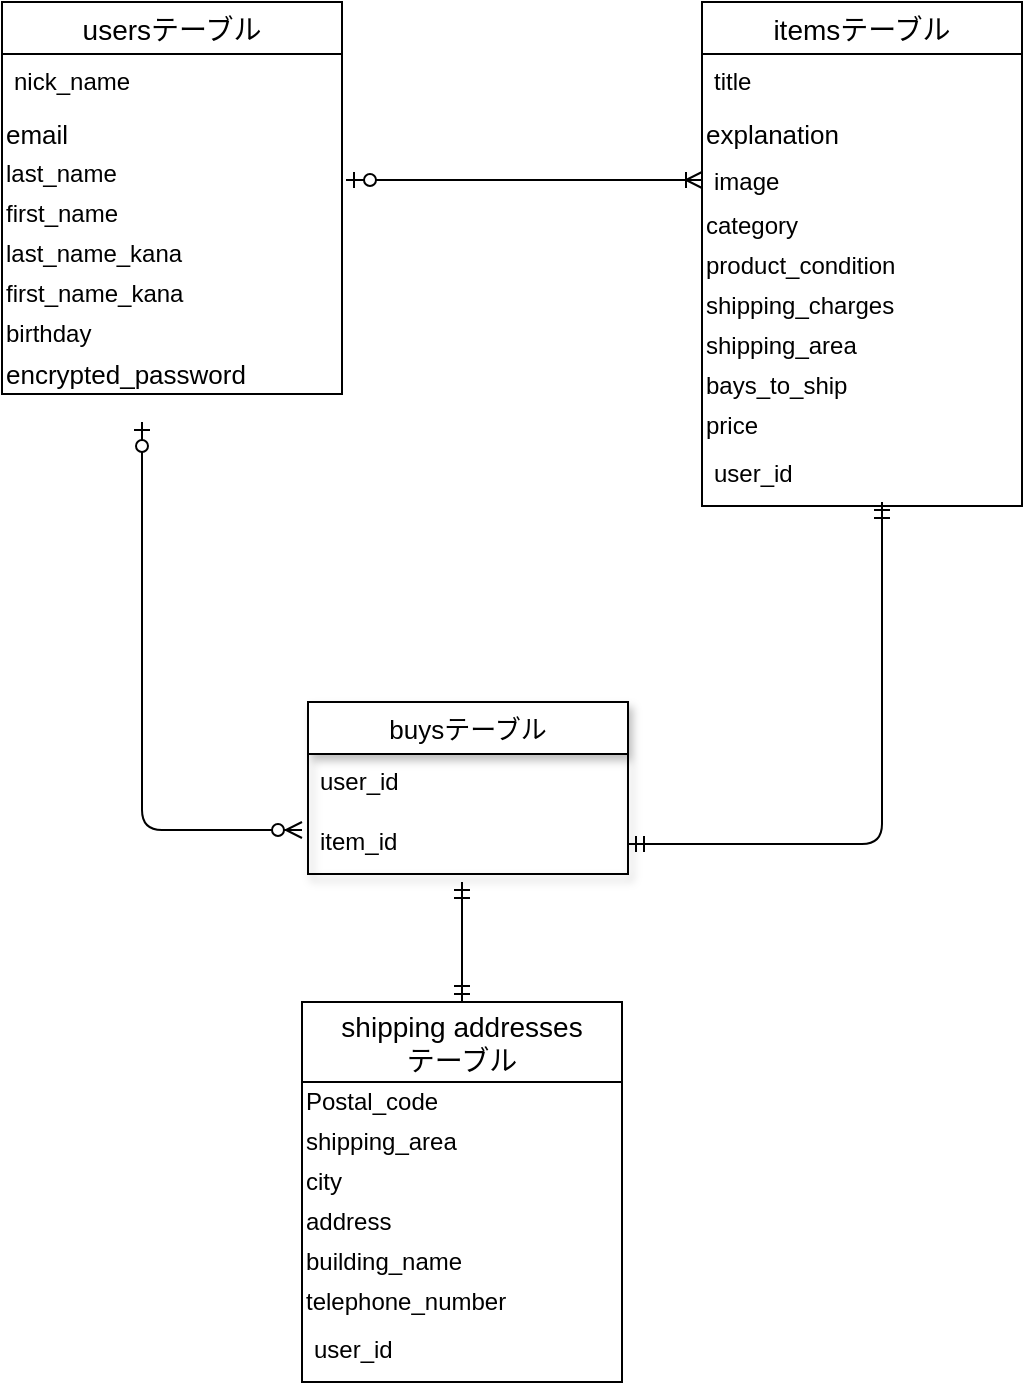 <mxfile>
    <diagram id="5qWqeJvtZZPSqi8WmTs-" name="ページ1">
        <mxGraphModel dx="367" dy="612" grid="1" gridSize="10" guides="1" tooltips="1" connect="1" arrows="0" fold="1" page="1" pageScale="1" pageWidth="827" pageHeight="1169" math="0" shadow="0">
            <root>
                <mxCell id="0"/>
                <mxCell id="1" parent="0"/>
                <mxCell id="ThE__ob--JtckKlZt0gD-1" value="usersテーブル" style="swimlane;fontStyle=0;childLayout=stackLayout;horizontal=1;startSize=26;horizontalStack=0;resizeParent=1;resizeParentMax=0;resizeLast=0;collapsible=1;marginBottom=0;align=center;fontSize=14;" parent="1" vertex="1">
                    <mxGeometry x="100" y="170" width="170" height="196" as="geometry"/>
                </mxCell>
                <mxCell id="ThE__ob--JtckKlZt0gD-4" value="nick_name" style="text;strokeColor=none;fillColor=none;spacingLeft=4;spacingRight=4;overflow=hidden;rotatable=0;points=[[0,0.5],[1,0.5]];portConstraint=eastwest;fontSize=12;shadow=0;" parent="ThE__ob--JtckKlZt0gD-1" vertex="1">
                    <mxGeometry y="26" width="170" height="30" as="geometry"/>
                </mxCell>
                <mxCell id="53" value="email" style="text;html=1;resizable=0;autosize=1;align=left;verticalAlign=middle;points=[];fillColor=none;strokeColor=none;rounded=0;shadow=0;fontSize=13;" parent="ThE__ob--JtckKlZt0gD-1" vertex="1">
                    <mxGeometry y="56" width="170" height="20" as="geometry"/>
                </mxCell>
                <mxCell id="77" value="last_name" style="text;html=1;resizable=0;autosize=1;align=left;verticalAlign=middle;points=[];fillColor=none;strokeColor=none;rounded=0;" vertex="1" parent="ThE__ob--JtckKlZt0gD-1">
                    <mxGeometry y="76" width="170" height="20" as="geometry"/>
                </mxCell>
                <mxCell id="76" value="first_name" style="text;html=1;resizable=0;autosize=1;align=left;verticalAlign=middle;points=[];fillColor=none;strokeColor=none;rounded=0;" vertex="1" parent="ThE__ob--JtckKlZt0gD-1">
                    <mxGeometry y="96" width="170" height="20" as="geometry"/>
                </mxCell>
                <mxCell id="67" value="last_name_kana" style="text;html=1;resizable=0;autosize=1;align=left;verticalAlign=middle;points=[];fillColor=none;strokeColor=none;rounded=0;" vertex="1" parent="ThE__ob--JtckKlZt0gD-1">
                    <mxGeometry y="116" width="170" height="20" as="geometry"/>
                </mxCell>
                <mxCell id="79" value="first_name_kana" style="text;html=1;resizable=0;autosize=1;align=left;verticalAlign=middle;points=[];fillColor=none;strokeColor=none;rounded=0;" vertex="1" parent="ThE__ob--JtckKlZt0gD-1">
                    <mxGeometry y="136" width="170" height="20" as="geometry"/>
                </mxCell>
                <mxCell id="69" value="birthday" style="text;html=1;resizable=0;autosize=1;align=left;verticalAlign=middle;points=[];fillColor=none;strokeColor=none;rounded=0;" vertex="1" parent="ThE__ob--JtckKlZt0gD-1">
                    <mxGeometry y="156" width="170" height="20" as="geometry"/>
                </mxCell>
                <mxCell id="56" value="encrypted_password" style="text;html=1;resizable=0;autosize=1;align=left;verticalAlign=middle;points=[];fillColor=none;strokeColor=none;rounded=0;shadow=0;fontSize=13;" parent="ThE__ob--JtckKlZt0gD-1" vertex="1">
                    <mxGeometry y="176" width="170" height="20" as="geometry"/>
                </mxCell>
                <mxCell id="ThE__ob--JtckKlZt0gD-5" value="itemsテーブル" style="swimlane;fontStyle=0;childLayout=stackLayout;horizontal=1;startSize=26;horizontalStack=0;resizeParent=1;resizeParentMax=0;resizeLast=0;collapsible=1;marginBottom=0;align=center;fontSize=14;" parent="1" vertex="1">
                    <mxGeometry x="450" y="170" width="160" height="252" as="geometry"/>
                </mxCell>
                <mxCell id="ThE__ob--JtckKlZt0gD-6" value="title" style="text;strokeColor=none;fillColor=none;spacingLeft=4;spacingRight=4;overflow=hidden;rotatable=0;points=[[0,0.5],[1,0.5]];portConstraint=eastwest;fontSize=12;" parent="ThE__ob--JtckKlZt0gD-5" vertex="1">
                    <mxGeometry y="26" width="160" height="30" as="geometry"/>
                </mxCell>
                <mxCell id="58" value="explanation" style="text;html=1;resizable=0;autosize=1;align=left;verticalAlign=middle;points=[];fillColor=none;strokeColor=none;rounded=0;shadow=0;fontSize=13;" parent="ThE__ob--JtckKlZt0gD-5" vertex="1">
                    <mxGeometry y="56" width="160" height="20" as="geometry"/>
                </mxCell>
                <mxCell id="ThE__ob--JtckKlZt0gD-7" value="image" style="text;strokeColor=none;fillColor=none;spacingLeft=4;spacingRight=4;overflow=hidden;rotatable=0;points=[[0,0.5],[1,0.5]];portConstraint=eastwest;fontSize=12;" parent="ThE__ob--JtckKlZt0gD-5" vertex="1">
                    <mxGeometry y="76" width="160" height="26" as="geometry"/>
                </mxCell>
                <mxCell id="88" value="category" style="text;html=1;resizable=0;autosize=1;align=left;verticalAlign=middle;points=[];fillColor=none;strokeColor=none;rounded=0;" vertex="1" parent="ThE__ob--JtckKlZt0gD-5">
                    <mxGeometry y="102" width="160" height="20" as="geometry"/>
                </mxCell>
                <mxCell id="87" value="product_condition" style="text;html=1;resizable=0;autosize=1;align=left;verticalAlign=middle;points=[];fillColor=none;strokeColor=none;rounded=0;" vertex="1" parent="ThE__ob--JtckKlZt0gD-5">
                    <mxGeometry y="122" width="160" height="20" as="geometry"/>
                </mxCell>
                <mxCell id="86" value="shipping_charges" style="text;html=1;resizable=0;autosize=1;align=left;verticalAlign=middle;points=[];fillColor=none;strokeColor=none;rounded=0;" vertex="1" parent="ThE__ob--JtckKlZt0gD-5">
                    <mxGeometry y="142" width="160" height="20" as="geometry"/>
                </mxCell>
                <mxCell id="84" value="shipping_area" style="text;html=1;resizable=0;autosize=1;align=left;verticalAlign=middle;points=[];fillColor=none;strokeColor=none;rounded=0;" vertex="1" parent="ThE__ob--JtckKlZt0gD-5">
                    <mxGeometry y="162" width="160" height="20" as="geometry"/>
                </mxCell>
                <mxCell id="85" value="bays_to_ship" style="text;html=1;resizable=0;autosize=1;align=left;verticalAlign=middle;points=[];fillColor=none;strokeColor=none;rounded=0;" vertex="1" parent="ThE__ob--JtckKlZt0gD-5">
                    <mxGeometry y="182" width="160" height="20" as="geometry"/>
                </mxCell>
                <mxCell id="83" value="price" style="text;html=1;resizable=0;autosize=1;align=left;verticalAlign=middle;points=[];fillColor=none;strokeColor=none;rounded=0;" vertex="1" parent="ThE__ob--JtckKlZt0gD-5">
                    <mxGeometry y="202" width="160" height="20" as="geometry"/>
                </mxCell>
                <mxCell id="ThE__ob--JtckKlZt0gD-8" value="user_id" style="text;strokeColor=none;fillColor=none;spacingLeft=4;spacingRight=4;overflow=hidden;rotatable=0;points=[[0,0.5],[1,0.5]];portConstraint=eastwest;fontSize=12;" parent="ThE__ob--JtckKlZt0gD-5" vertex="1">
                    <mxGeometry y="222" width="160" height="30" as="geometry"/>
                </mxCell>
                <mxCell id="ThE__ob--JtckKlZt0gD-9" value="buysテーブル" style="swimlane;fontStyle=0;childLayout=stackLayout;horizontal=1;startSize=26;horizontalStack=0;resizeParent=1;resizeParentMax=0;resizeLast=0;collapsible=1;marginBottom=0;align=center;fontSize=13;shadow=1;" parent="1" vertex="1">
                    <mxGeometry x="253" y="520" width="160" height="86" as="geometry"/>
                </mxCell>
                <mxCell id="ThE__ob--JtckKlZt0gD-11" value="user_id" style="text;strokeColor=none;fillColor=none;spacingLeft=4;spacingRight=4;overflow=hidden;rotatable=0;points=[[0,0.5],[1,0.5]];portConstraint=eastwest;fontSize=12;" parent="ThE__ob--JtckKlZt0gD-9" vertex="1">
                    <mxGeometry y="26" width="160" height="30" as="geometry"/>
                </mxCell>
                <mxCell id="ThE__ob--JtckKlZt0gD-12" value="item_id" style="text;strokeColor=none;fillColor=none;spacingLeft=4;spacingRight=4;overflow=hidden;rotatable=0;points=[[0,0.5],[1,0.5]];portConstraint=eastwest;fontSize=12;" parent="ThE__ob--JtckKlZt0gD-9" vertex="1">
                    <mxGeometry y="56" width="160" height="30" as="geometry"/>
                </mxCell>
                <mxCell id="6" value="" style="fontSize=12;html=1;endArrow=ERoneToMany;startArrow=ERzeroToOne;sourcePerimeterSpacing=0;strokeWidth=1;entryX=0;entryY=0.5;entryDx=0;entryDy=0;" parent="1" target="ThE__ob--JtckKlZt0gD-7" edge="1">
                    <mxGeometry width="100" height="100" relative="1" as="geometry">
                        <mxPoint x="272" y="259" as="sourcePoint"/>
                        <mxPoint x="310" y="190" as="targetPoint"/>
                    </mxGeometry>
                </mxCell>
                <mxCell id="20" value="shipping addresses&#10;テーブル" style="swimlane;fontStyle=0;childLayout=stackLayout;horizontal=1;startSize=40;horizontalStack=0;resizeParent=1;resizeParentMax=0;resizeLast=0;collapsible=1;marginBottom=0;align=center;fontSize=14;rotation=0;direction=east;" parent="1" vertex="1">
                    <mxGeometry x="250" y="670" width="160" height="190" as="geometry"/>
                </mxCell>
                <mxCell id="64" value="Postal_code" style="text;html=1;resizable=0;autosize=1;align=left;verticalAlign=middle;points=[];fillColor=none;strokeColor=none;rounded=0;textDirection=ltr;" vertex="1" parent="20">
                    <mxGeometry y="40" width="160" height="20" as="geometry"/>
                </mxCell>
                <mxCell id="63" value="shipping_area" style="text;html=1;resizable=0;autosize=1;align=left;verticalAlign=middle;points=[];fillColor=none;strokeColor=none;rounded=0;" vertex="1" parent="20">
                    <mxGeometry y="60" width="160" height="20" as="geometry"/>
                </mxCell>
                <mxCell id="62" value="city" style="text;html=1;resizable=0;autosize=1;align=left;verticalAlign=middle;points=[];fillColor=none;strokeColor=none;rounded=0;" vertex="1" parent="20">
                    <mxGeometry y="80" width="160" height="20" as="geometry"/>
                </mxCell>
                <mxCell id="61" value="address" style="text;html=1;resizable=0;autosize=1;align=left;verticalAlign=middle;points=[];fillColor=none;strokeColor=none;rounded=0;" vertex="1" parent="20">
                    <mxGeometry y="100" width="160" height="20" as="geometry"/>
                </mxCell>
                <mxCell id="60" value="building_name" style="text;html=1;resizable=0;autosize=1;align=left;verticalAlign=middle;points=[];fillColor=none;strokeColor=none;rounded=0;" vertex="1" parent="20">
                    <mxGeometry y="120" width="160" height="20" as="geometry"/>
                </mxCell>
                <mxCell id="65" value="telephone_number" style="text;html=1;resizable=0;autosize=1;align=left;verticalAlign=middle;points=[];fillColor=none;strokeColor=none;rounded=0;" vertex="1" parent="20">
                    <mxGeometry y="140" width="160" height="20" as="geometry"/>
                </mxCell>
                <mxCell id="21" value="user_id" style="text;strokeColor=none;fillColor=none;spacingLeft=4;spacingRight=4;overflow=hidden;rotatable=0;points=[[0,0.5],[1,0.5]];portConstraint=eastwest;fontSize=12;rotation=0;" parent="20" vertex="1">
                    <mxGeometry y="160" width="160" height="30" as="geometry"/>
                </mxCell>
                <mxCell id="24" value="" style="fontSize=12;html=1;endArrow=ERzeroToMany;startArrow=ERzeroToOne;sourcePerimeterSpacing=0;strokeWidth=1;" parent="1" edge="1">
                    <mxGeometry width="100" height="100" relative="1" as="geometry">
                        <mxPoint x="170" y="380" as="sourcePoint"/>
                        <mxPoint x="250" y="584" as="targetPoint"/>
                        <Array as="points">
                            <mxPoint x="170" y="584"/>
                        </Array>
                    </mxGeometry>
                </mxCell>
                <mxCell id="30" value="" style="fontSize=12;html=1;endArrow=ERmandOne;startArrow=ERmandOne;sourcePerimeterSpacing=0;strokeWidth=1;" parent="1" edge="1">
                    <mxGeometry width="100" height="100" relative="1" as="geometry">
                        <mxPoint x="330" y="670" as="sourcePoint"/>
                        <mxPoint x="330" y="610" as="targetPoint"/>
                    </mxGeometry>
                </mxCell>
                <mxCell id="75" value="" style="fontSize=12;html=1;endArrow=ERmandOne;startArrow=ERmandOne;exitX=1;exitY=0.5;exitDx=0;exitDy=0;" edge="1" parent="1" source="ThE__ob--JtckKlZt0gD-12">
                    <mxGeometry width="100" height="100" relative="1" as="geometry">
                        <mxPoint x="320" y="400" as="sourcePoint"/>
                        <mxPoint x="540" y="420" as="targetPoint"/>
                        <Array as="points">
                            <mxPoint x="540" y="591"/>
                            <mxPoint x="540" y="450"/>
                        </Array>
                    </mxGeometry>
                </mxCell>
            </root>
        </mxGraphModel>
    </diagram>
</mxfile>